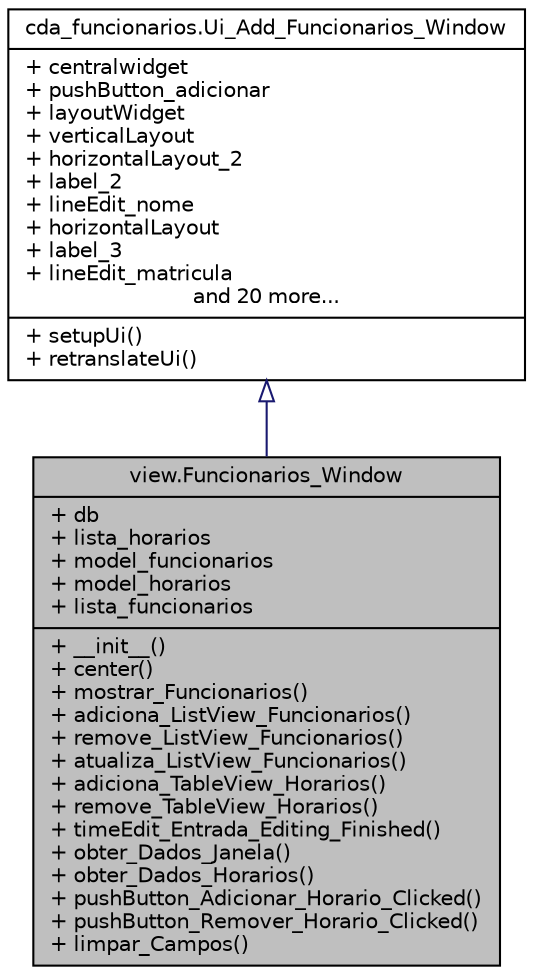 digraph G
{
 // INTERACTIVE_SVG=YES
  bgcolor="transparent";
  edge [fontname="Helvetica",fontsize="10",labelfontname="Helvetica",labelfontsize="10"];
  node [fontname="Helvetica",fontsize="10",shape=record];
  Node1 [label="{view.Funcionarios_Window\n|+ db\l+ lista_horarios\l+ model_funcionarios\l+ model_horarios\l+ lista_funcionarios\l|+ __init__()\l+ center()\l+ mostrar_Funcionarios()\l+ adiciona_ListView_Funcionarios()\l+ remove_ListView_Funcionarios()\l+ atualiza_ListView_Funcionarios()\l+ adiciona_TableView_Horarios()\l+ remove_TableView_Horarios()\l+ timeEdit_Entrada_Editing_Finished()\l+ obter_Dados_Janela()\l+ obter_Dados_Horarios()\l+ pushButton_Adicionar_Horario_Clicked()\l+ pushButton_Remover_Horario_Clicked()\l+ limpar_Campos()\l}",height=0.2,width=0.4,color="black", fillcolor="grey75", style="filled" fontcolor="black"];
  Node2 -> Node1 [dir="back",color="midnightblue",fontsize="10",style="solid",arrowtail="onormal",fontname="Helvetica"];
  Node2 [label="{cda_funcionarios.Ui_Add_Funcionarios_Window\n|+ centralwidget\l+ pushButton_adicionar\l+ layoutWidget\l+ verticalLayout\l+ horizontalLayout_2\l+ label_2\l+ lineEdit_nome\l+ horizontalLayout\l+ label_3\l+ lineEdit_matricula\land 20 more...|+ setupUi()\l+ retranslateUi()\l}",height=0.2,width=0.4,color="black",URL="$classcda__funcionarios_1_1_ui___add___funcionarios___window.html"];
}
